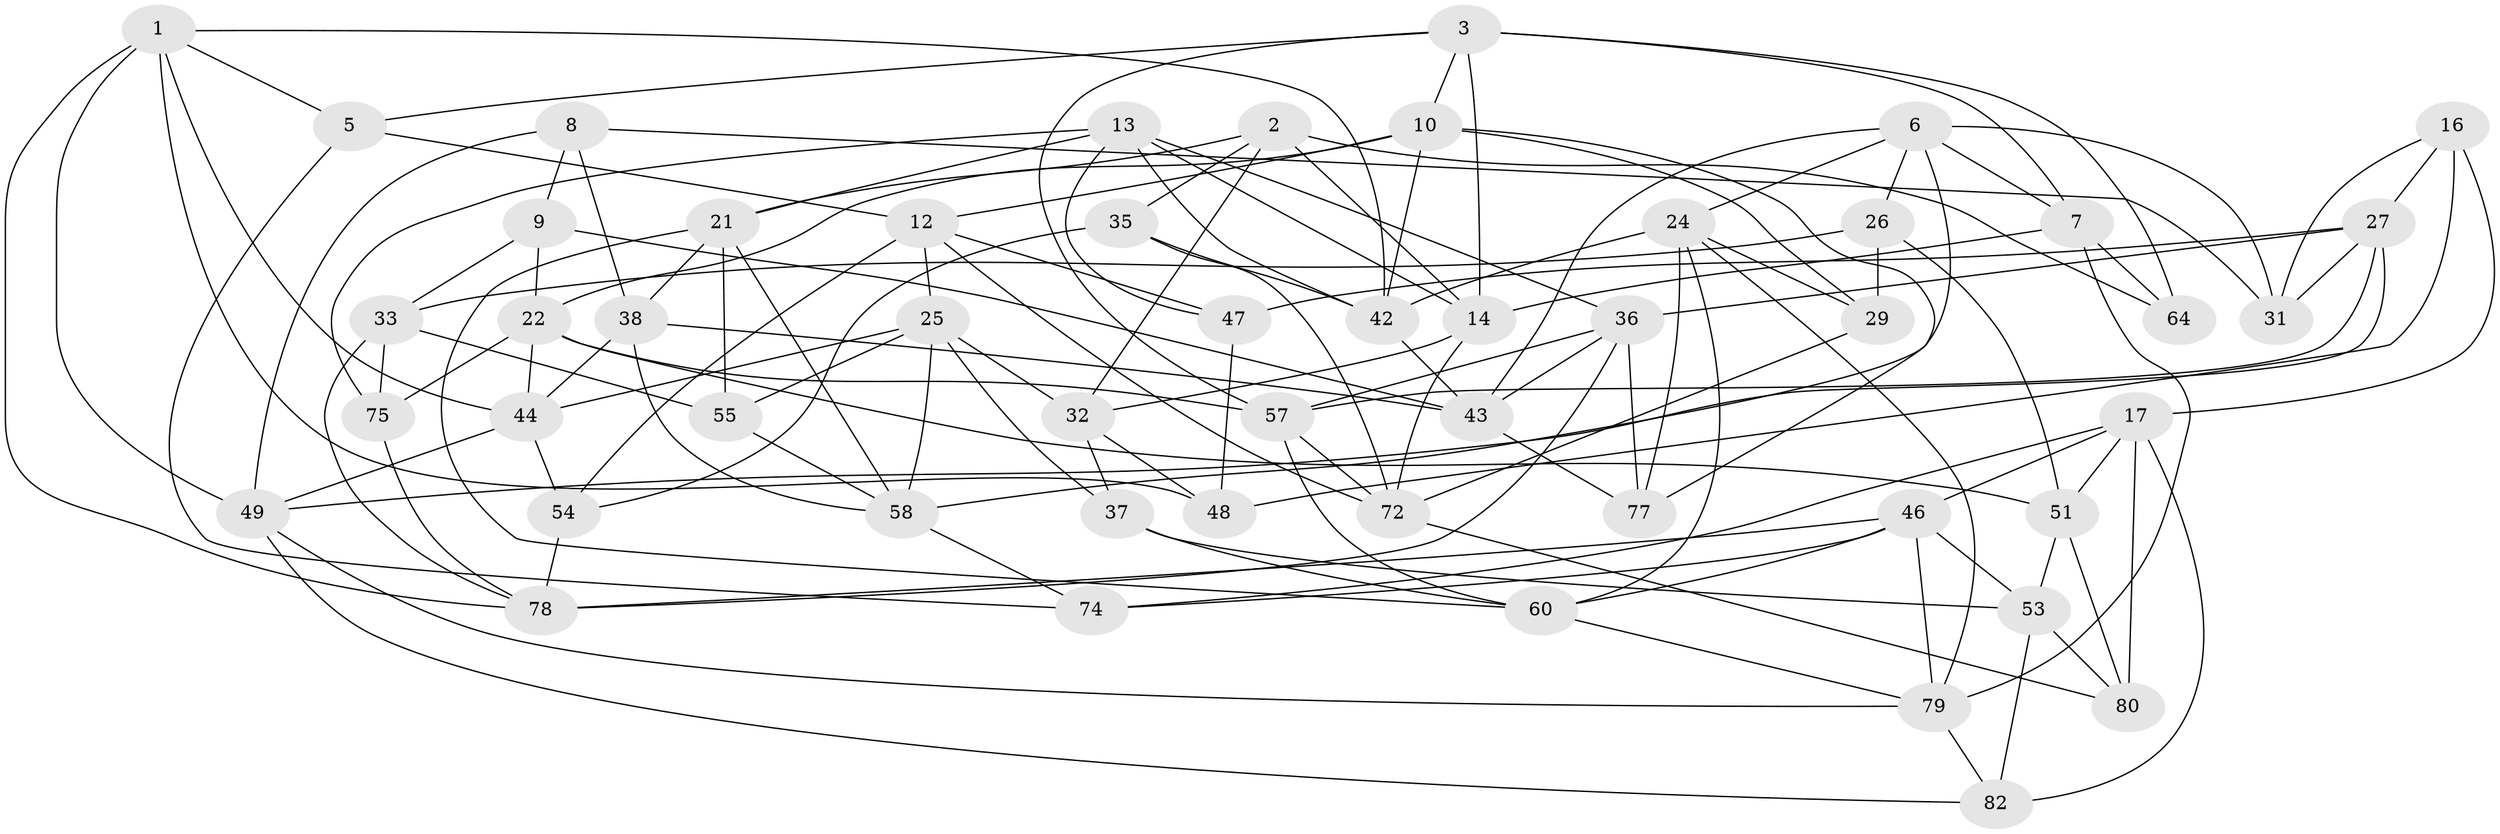 // original degree distribution, {4: 1.0}
// Generated by graph-tools (version 1.1) at 2025/42/03/06/25 10:42:23]
// undirected, 51 vertices, 130 edges
graph export_dot {
graph [start="1"]
  node [color=gray90,style=filled];
  1 [super="+4"];
  2 [super="+18"];
  3 [super="+41"];
  5;
  6 [super="+76"];
  7 [super="+20"];
  8 [super="+15"];
  9 [super="+11"];
  10 [super="+23"];
  12 [super="+61"];
  13 [super="+19"];
  14 [super="+52"];
  16 [super="+67"];
  17 [super="+34"];
  21 [super="+40"];
  22 [super="+59"];
  24 [super="+30"];
  25 [super="+28"];
  26;
  27 [super="+68"];
  29;
  31;
  32 [super="+85"];
  33 [super="+45"];
  35;
  36 [super="+56"];
  37;
  38 [super="+39"];
  42 [super="+86"];
  43 [super="+65"];
  44 [super="+50"];
  46 [super="+69"];
  47;
  48 [super="+81"];
  49 [super="+66"];
  51 [super="+83"];
  53 [super="+63"];
  54;
  55;
  57 [super="+62"];
  58 [super="+71"];
  60 [super="+70"];
  64;
  72 [super="+73"];
  74;
  75;
  77;
  78 [super="+87"];
  79 [super="+84"];
  80;
  82;
  1 -- 48;
  1 -- 44;
  1 -- 5;
  1 -- 49;
  1 -- 78;
  1 -- 42;
  2 -- 32 [weight=2];
  2 -- 14;
  2 -- 35;
  2 -- 64;
  2 -- 21;
  3 -- 64;
  3 -- 14;
  3 -- 7;
  3 -- 57;
  3 -- 10;
  3 -- 5;
  5 -- 74;
  5 -- 12;
  6 -- 31;
  6 -- 43;
  6 -- 7;
  6 -- 24;
  6 -- 26;
  6 -- 58;
  7 -- 64 [weight=2];
  7 -- 14;
  7 -- 79;
  8 -- 38 [weight=2];
  8 -- 31;
  8 -- 9 [weight=2];
  8 -- 49;
  9 -- 22;
  9 -- 33 [weight=2];
  9 -- 43;
  10 -- 77;
  10 -- 22;
  10 -- 42;
  10 -- 29;
  10 -- 12;
  12 -- 47;
  12 -- 54;
  12 -- 25;
  12 -- 72;
  13 -- 75;
  13 -- 36;
  13 -- 42;
  13 -- 21;
  13 -- 47;
  13 -- 14;
  14 -- 32;
  14 -- 72;
  16 -- 48 [weight=3];
  16 -- 17;
  16 -- 27;
  16 -- 31;
  17 -- 82;
  17 -- 51;
  17 -- 80;
  17 -- 74;
  17 -- 46;
  21 -- 55;
  21 -- 58;
  21 -- 38;
  21 -- 60;
  22 -- 57;
  22 -- 75;
  22 -- 51;
  22 -- 44;
  24 -- 79;
  24 -- 77;
  24 -- 29;
  24 -- 42;
  24 -- 60;
  25 -- 55;
  25 -- 44;
  25 -- 32;
  25 -- 58;
  25 -- 37;
  26 -- 51;
  26 -- 29;
  26 -- 33;
  27 -- 31;
  27 -- 36;
  27 -- 49;
  27 -- 57;
  27 -- 47;
  29 -- 72;
  32 -- 37;
  32 -- 48;
  33 -- 55;
  33 -- 78;
  33 -- 75;
  35 -- 54;
  35 -- 42;
  35 -- 72;
  36 -- 43;
  36 -- 77;
  36 -- 57;
  36 -- 78;
  37 -- 60;
  37 -- 53;
  38 -- 43;
  38 -- 58;
  38 -- 44;
  42 -- 43;
  43 -- 77;
  44 -- 54;
  44 -- 49;
  46 -- 79;
  46 -- 60;
  46 -- 74;
  46 -- 53;
  46 -- 78;
  47 -- 48;
  49 -- 82;
  49 -- 79;
  51 -- 53 [weight=2];
  51 -- 80;
  53 -- 82;
  53 -- 80;
  54 -- 78;
  55 -- 58;
  57 -- 72;
  57 -- 60;
  58 -- 74;
  60 -- 79;
  72 -- 80;
  75 -- 78;
  79 -- 82;
}
